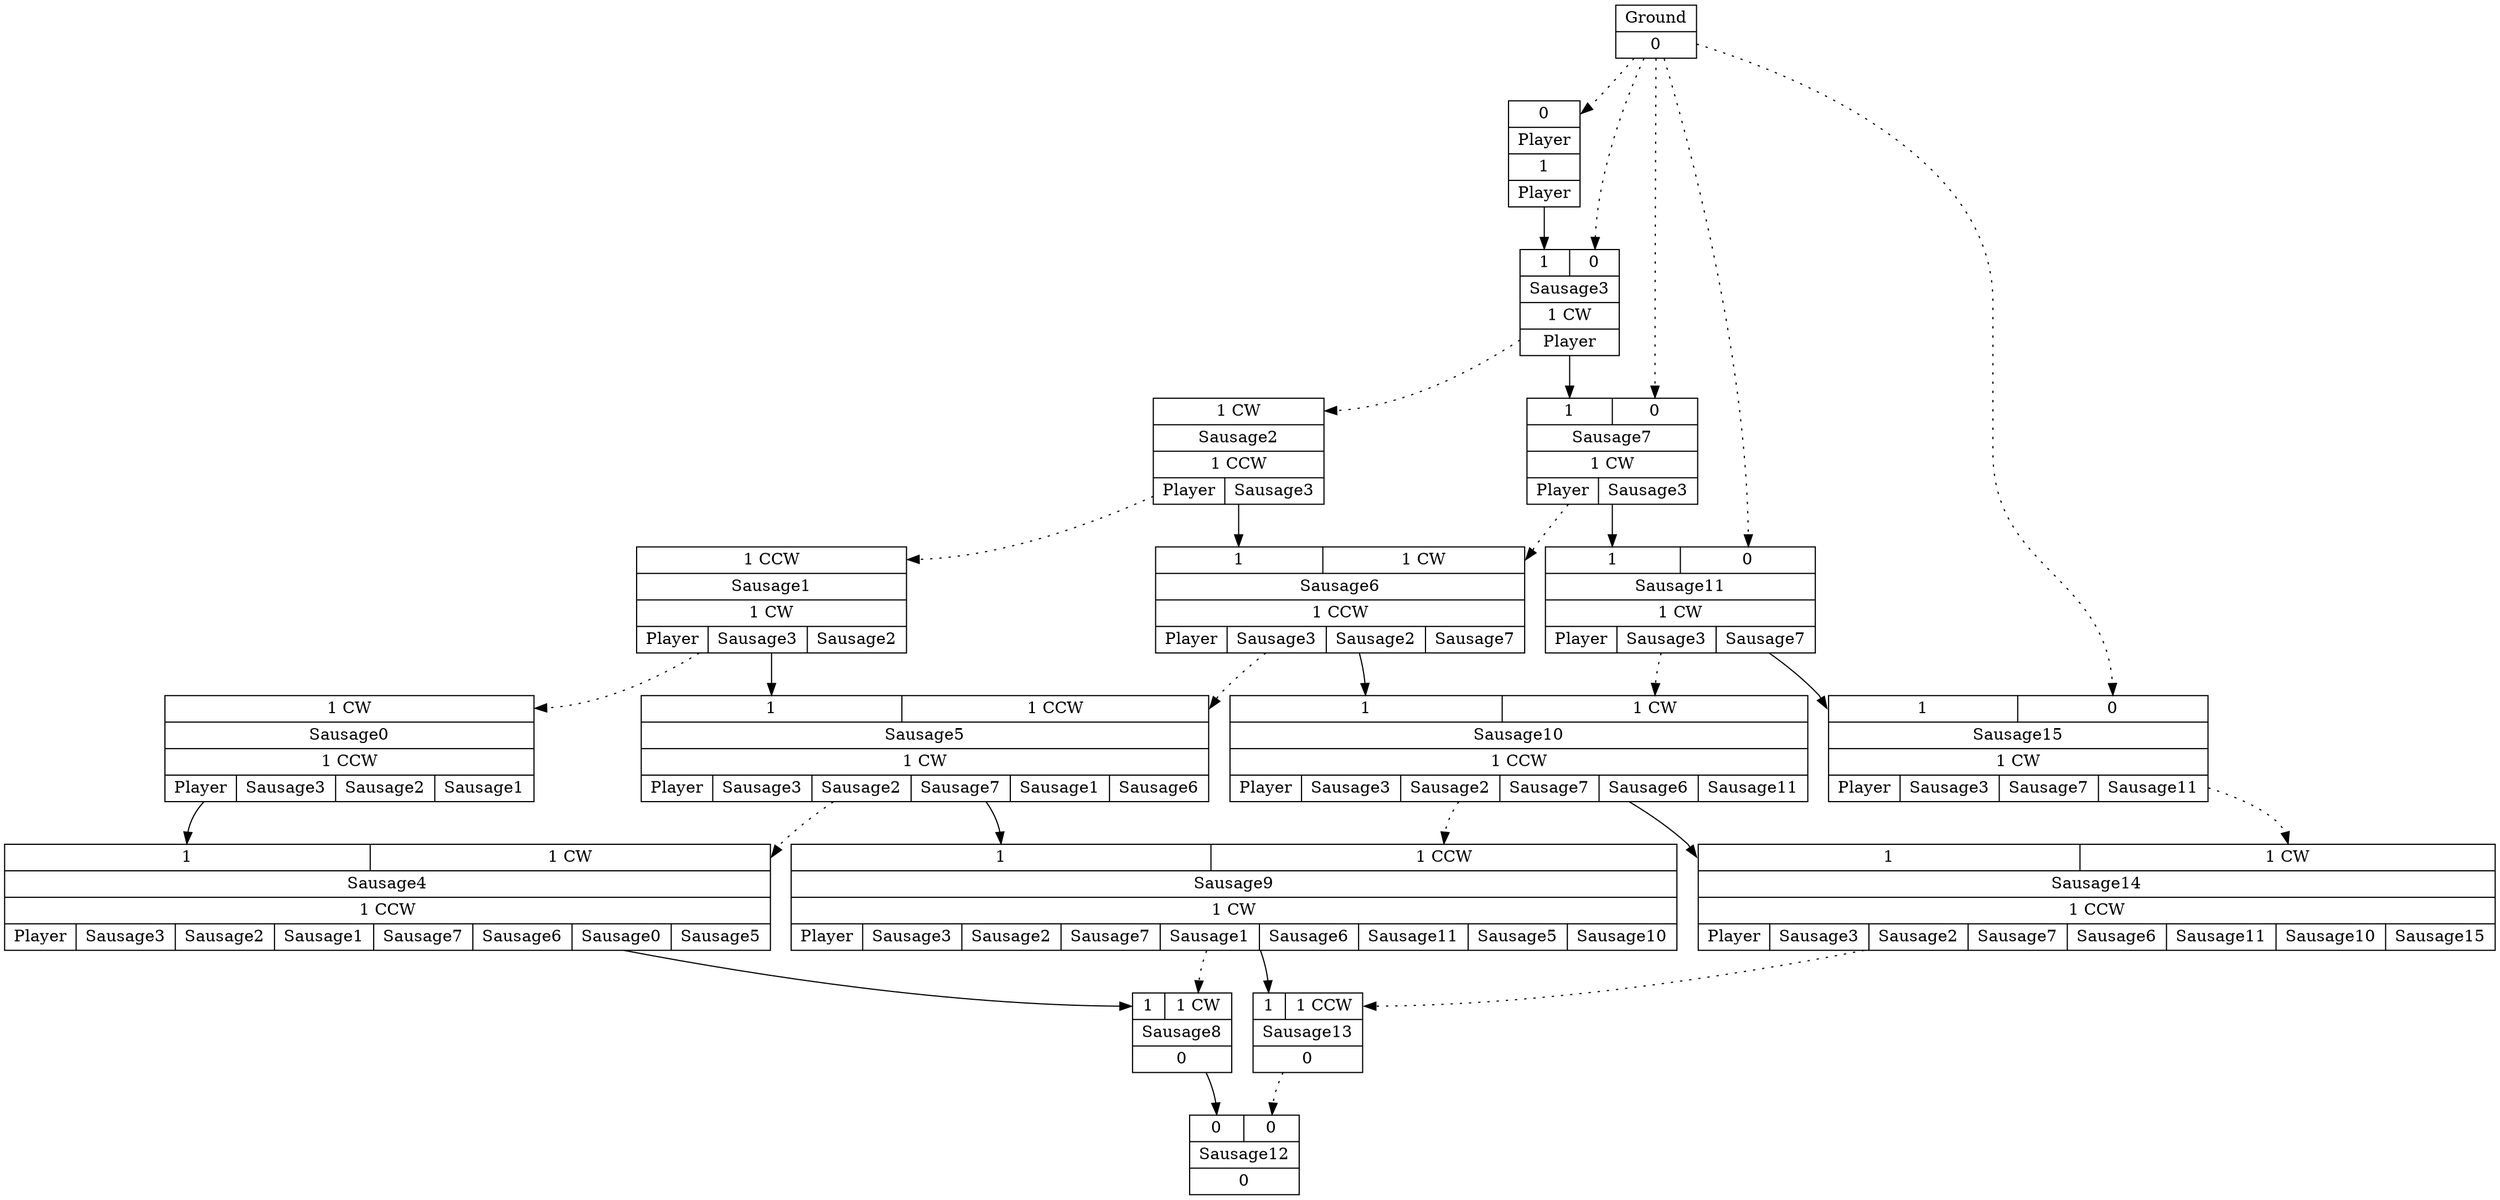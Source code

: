 digraph G {
node [shape=record];
Player[ label ="{{<GroundP>0}|{Player}|<PlayerOUT>1|{Player}}"];
Ground[ label ="{{Ground}|<GroundOUT>0}"];
Sausage3[ label ="{{<Player>1|<GroundP>0}|{Sausage3}|<Sausage3OUT>1 CW|{Player}}"];
Sausage2[ label ="{{<Sausage3P>1 CW}|{Sausage2}|<Sausage2OUT>1 CCW|{Player|Sausage3}}"];
Sausage7[ label ="{{<Sausage3>1|<GroundP>0}|{Sausage7}|<Sausage7OUT>1 CW|{Player|Sausage3}}"];
Sausage1[ label ="{{<Sausage2P>1 CCW}|{Sausage1}|<Sausage1OUT>1 CW|{Player|Sausage3|Sausage2}}"];
Sausage6[ label ="{{<Sausage2>1|<Sausage7P>1 CW}|{Sausage6}|<Sausage6OUT>1 CCW|{Player|Sausage3|Sausage2|Sausage7}}"];
Sausage11[ label ="{{<Sausage7>1|<GroundP>0}|{Sausage11}|<Sausage11OUT>1 CW|{Player|Sausage3|Sausage7}}"];
Sausage0[ label ="{{<Sausage1P>1 CW}|{Sausage0}|<Sausage0OUT>1 CCW|{Player|Sausage3|Sausage2|Sausage1}}"];
Sausage5[ label ="{{<Sausage1>1|<Sausage6P>1 CCW}|{Sausage5}|<Sausage5OUT>1 CW|{Player|Sausage3|Sausage2|Sausage7|Sausage1|Sausage6}}"];
Sausage10[ label ="{{<Sausage6>1|<Sausage11P>1 CW}|{Sausage10}|<Sausage10OUT>1 CCW|{Player|Sausage3|Sausage2|Sausage7|Sausage6|Sausage11}}"];
Sausage15[ label ="{{<Sausage11>1|<GroundP>0}|{Sausage15}|<Sausage15OUT>1 CW|{Player|Sausage3|Sausage7|Sausage11}}"];
Sausage4[ label ="{{<Sausage0>1|<Sausage5P>1 CW}|{Sausage4}|<Sausage4OUT>1 CCW|{Player|Sausage3|Sausage2|Sausage1|Sausage7|Sausage6|Sausage0|Sausage5}}"];
Sausage9[ label ="{{<Sausage5>1|<Sausage10P>1 CCW}|{Sausage9}|<Sausage9OUT>1 CW|{Player|Sausage3|Sausage2|Sausage7|Sausage1|Sausage6|Sausage11|Sausage5|Sausage10}}"];
Sausage14[ label ="{{<Sausage10>1|<Sausage15P>1 CW}|{Sausage14}|<Sausage14OUT>1 CCW|{Player|Sausage3|Sausage2|Sausage7|Sausage6|Sausage11|Sausage10|Sausage15}}"];
Sausage8[ label ="{{<Sausage4>1|<Sausage9P>1 CW}|{Sausage8}|<Sausage8OUT>0}"];
Sausage13[ label ="{{<Sausage9>1|<Sausage14P>1 CCW}|{Sausage13}|<Sausage13OUT>0}"];
Sausage12[ label ="{{<Sausage8>0|<Sausage13P>0}|{Sausage12}|<Sausage12OUT>0}"];
	"Ground" -> "Player":GroundP [style=dotted];
	"Player" -> "Sausage3":Player;
	"Ground" -> "Sausage3":GroundP [style=dotted];
	"Sausage3" -> "Sausage2":Sausage3P [style=dotted];
	"Sausage3" -> "Sausage7":Sausage3;
	"Sausage2" -> "Sausage1":Sausage2P [style=dotted];
	"Sausage2" -> "Sausage6":Sausage2;
	"Ground" -> "Sausage7":GroundP [style=dotted];
	"Sausage7" -> "Sausage6":Sausage7P [style=dotted];
	"Sausage7" -> "Sausage11":Sausage7;
	"Sausage1" -> "Sausage0":Sausage1P [style=dotted];
	"Sausage1" -> "Sausage5":Sausage1;
	"Sausage6" -> "Sausage5":Sausage6P [style=dotted];
	"Sausage6" -> "Sausage10":Sausage6;
	"Ground" -> "Sausage11":GroundP [style=dotted];
	"Sausage11" -> "Sausage10":Sausage11P [style=dotted];
	"Sausage11" -> "Sausage15":Sausage11;
	"Sausage0" -> "Sausage4":Sausage0;
	"Sausage5" -> "Sausage4":Sausage5P [style=dotted];
	"Sausage5" -> "Sausage9":Sausage5;
	"Sausage10" -> "Sausage9":Sausage10P [style=dotted];
	"Sausage10" -> "Sausage14":Sausage10;
	"Ground" -> "Sausage15":GroundP [style=dotted];
	"Sausage15" -> "Sausage14":Sausage15P [style=dotted];
	"Sausage4" -> "Sausage8":Sausage4;
	"Sausage9" -> "Sausage8":Sausage9P [style=dotted];
	"Sausage9" -> "Sausage13":Sausage9;
	"Sausage14" -> "Sausage13":Sausage14P [style=dotted];
	"Sausage8" -> "Sausage12":Sausage8;
	"Sausage13" -> "Sausage12":Sausage13P [style=dotted];
}